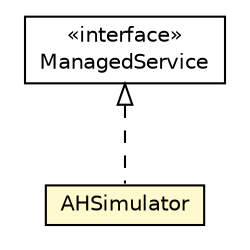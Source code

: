 #!/usr/local/bin/dot
#
# Class diagram 
# Generated by UMLGraph version R5_6-24-gf6e263 (http://www.umlgraph.org/)
#

digraph G {
	edge [fontname="Helvetica",fontsize=10,labelfontname="Helvetica",labelfontsize=10];
	node [fontname="Helvetica",fontsize=10,shape=plaintext];
	nodesep=0.25;
	ranksep=0.5;
	// org.universAAL.lddi.hw.simulator.activityhub.AHSimulator
	c1637252 [label=<<table title="org.universAAL.lddi.hw.simulator.activityhub.AHSimulator" border="0" cellborder="1" cellspacing="0" cellpadding="2" port="p" bgcolor="lemonChiffon" href="./AHSimulator.html">
		<tr><td><table border="0" cellspacing="0" cellpadding="1">
<tr><td align="center" balign="center"> AHSimulator </td></tr>
		</table></td></tr>
		</table>>, URL="./AHSimulator.html", fontname="Helvetica", fontcolor="black", fontsize=10.0];
	//org.universAAL.lddi.hw.simulator.activityhub.AHSimulator implements org.osgi.service.cm.ManagedService
	c1637659:p -> c1637252:p [dir=back,arrowtail=empty,style=dashed];
	// org.osgi.service.cm.ManagedService
	c1637659 [label=<<table title="org.osgi.service.cm.ManagedService" border="0" cellborder="1" cellspacing="0" cellpadding="2" port="p" href="http://java.sun.com/j2se/1.4.2/docs/api/org/osgi/service/cm/ManagedService.html">
		<tr><td><table border="0" cellspacing="0" cellpadding="1">
<tr><td align="center" balign="center"> &#171;interface&#187; </td></tr>
<tr><td align="center" balign="center"> ManagedService </td></tr>
		</table></td></tr>
		</table>>, URL="http://java.sun.com/j2se/1.4.2/docs/api/org/osgi/service/cm/ManagedService.html", fontname="Helvetica", fontcolor="black", fontsize=10.0];
}

